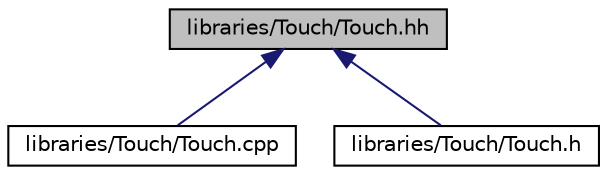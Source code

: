 digraph "libraries/Touch/Touch.hh"
{
  edge [fontname="Helvetica",fontsize="10",labelfontname="Helvetica",labelfontsize="10"];
  node [fontname="Helvetica",fontsize="10",shape=record];
  Node1 [label="libraries/Touch/Touch.hh",height=0.2,width=0.4,color="black", fillcolor="grey75", style="filled", fontcolor="black"];
  Node1 -> Node2 [dir="back",color="midnightblue",fontsize="10",style="solid",fontname="Helvetica"];
  Node2 [label="libraries/Touch/Touch.cpp",height=0.2,width=0.4,color="black", fillcolor="white", style="filled",URL="$db/df7/Touch_8cpp.html"];
  Node1 -> Node3 [dir="back",color="midnightblue",fontsize="10",style="solid",fontname="Helvetica"];
  Node3 [label="libraries/Touch/Touch.h",height=0.2,width=0.4,color="black", fillcolor="white", style="filled",URL="$df/d18/Touch_8h.html"];
}
